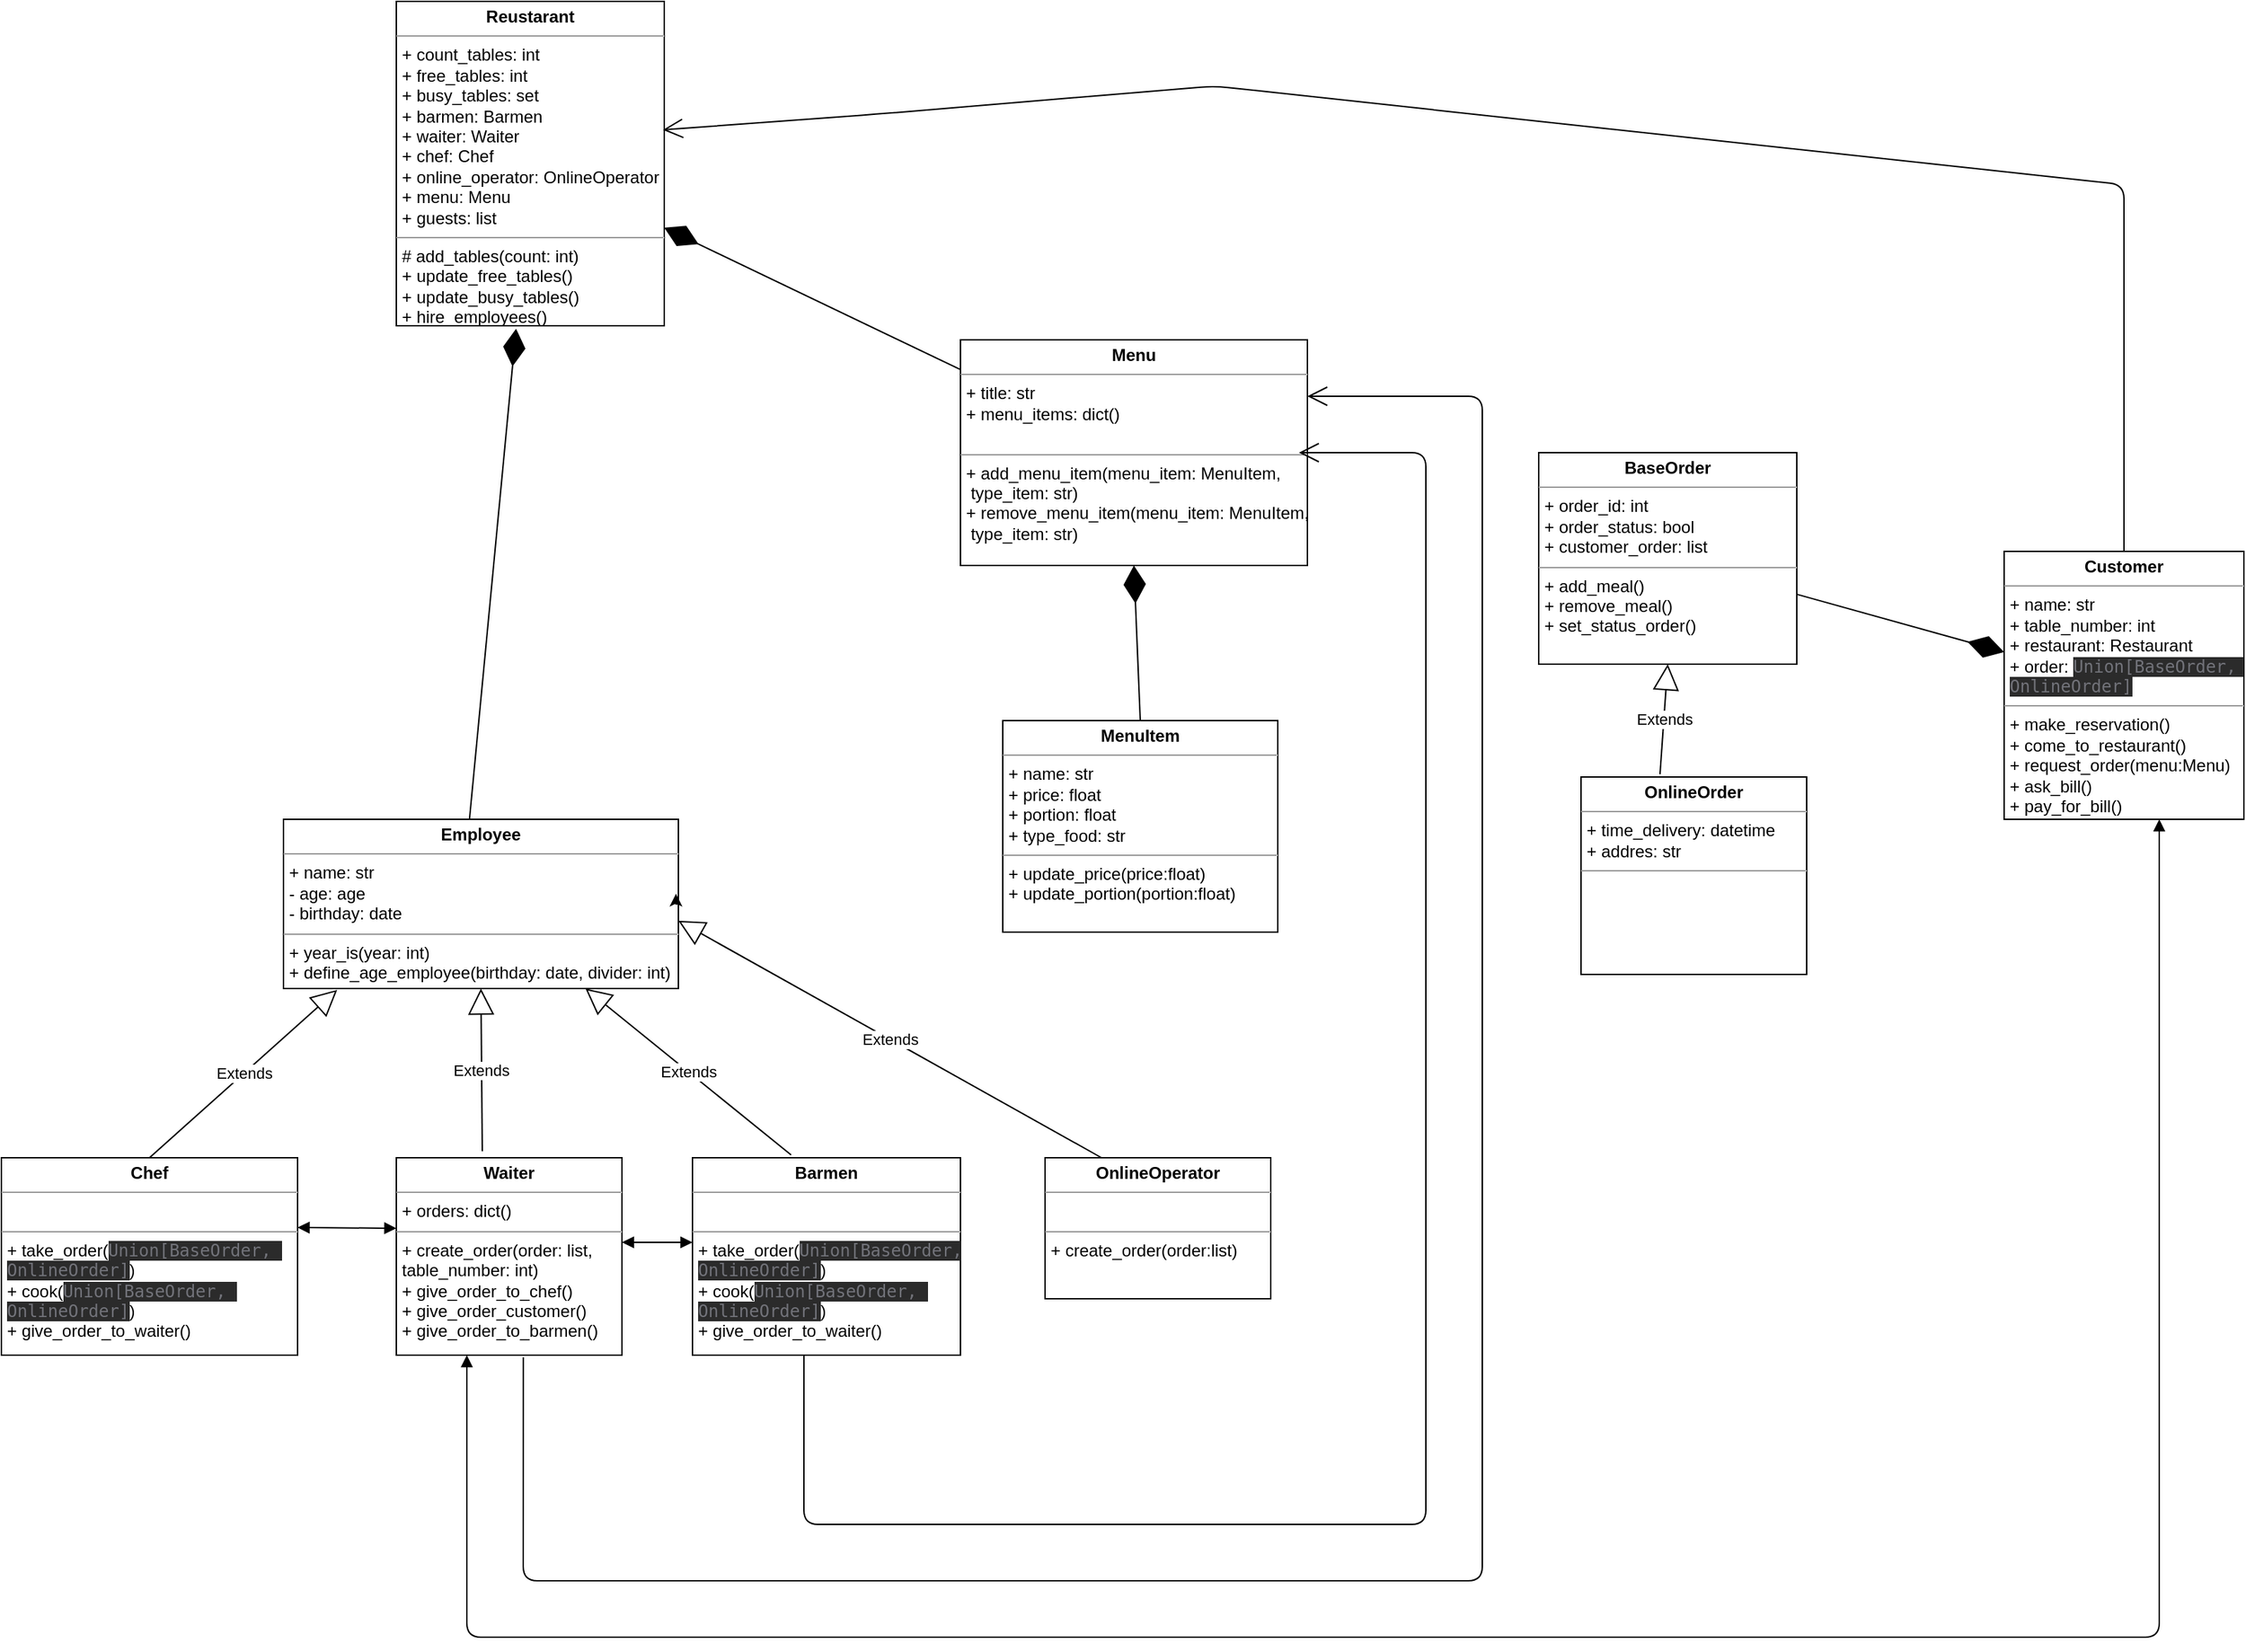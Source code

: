 <mxfile version="14.7.4" type="embed"><diagram id="23iRSUPoRavnBvh4doch" name="Page-1"><mxGraphModel dx="1533" dy="1510" grid="1" gridSize="10" guides="1" tooltips="1" connect="1" arrows="1" fold="1" page="1" pageScale="1" pageWidth="827" pageHeight="1169" math="0" shadow="0"><root><mxCell id="0"/><mxCell id="1" parent="0"/><mxCell id="2" value="&lt;p style=&quot;margin: 0px ; margin-top: 4px ; text-align: center&quot;&gt;&lt;b&gt;Reustarant&lt;/b&gt;&lt;/p&gt;&lt;hr size=&quot;1&quot;&gt;&lt;p style=&quot;margin: 0px ; margin-left: 4px&quot;&gt;+ count_tables: int&lt;/p&gt;&lt;p style=&quot;margin: 0px ; margin-left: 4px&quot;&gt;+ free_tables: int&lt;/p&gt;&lt;p style=&quot;margin: 0px ; margin-left: 4px&quot;&gt;+ busy_tables: set&lt;/p&gt;&lt;p style=&quot;margin: 0px ; margin-left: 4px&quot;&gt;+ barmen: Barmen&lt;/p&gt;&lt;p style=&quot;margin: 0px ; margin-left: 4px&quot;&gt;+ waiter: Waiter&lt;/p&gt;&lt;p style=&quot;margin: 0px ; margin-left: 4px&quot;&gt;+ chef: Chef&lt;/p&gt;&lt;p style=&quot;margin: 0px ; margin-left: 4px&quot;&gt;+ online_operator: OnlineOperator&lt;/p&gt;&lt;p style=&quot;margin: 0px ; margin-left: 4px&quot;&gt;+ menu: Menu&lt;/p&gt;&lt;p style=&quot;margin: 0px ; margin-left: 4px&quot;&gt;+ guests: list&lt;/p&gt;&lt;hr size=&quot;1&quot;&gt;&lt;p style=&quot;margin: 0px ; margin-left: 4px&quot;&gt;# add_tables(count: int)&lt;/p&gt;&lt;p style=&quot;margin: 0px ; margin-left: 4px&quot;&gt;+ update_free_tables()&lt;/p&gt;&lt;p style=&quot;margin: 0px ; margin-left: 4px&quot;&gt;+ update_busy_tables()&lt;/p&gt;&lt;p style=&quot;margin: 0px ; margin-left: 4px&quot;&gt;+ hire_employees()&lt;/p&gt;" style="verticalAlign=top;align=left;overflow=fill;fontSize=12;fontFamily=Helvetica;html=1;" parent="1" vertex="1"><mxGeometry x="150" y="-680" width="190" height="230" as="geometry"/></mxCell><mxCell id="11" value="&lt;p style=&quot;margin: 0px ; margin-top: 4px ; text-align: center&quot;&gt;&lt;b&gt;Employee&lt;/b&gt;&lt;/p&gt;&lt;hr size=&quot;1&quot;&gt;&lt;p style=&quot;margin: 0px ; margin-left: 4px&quot;&gt;+ name: str&lt;/p&gt;&lt;p style=&quot;margin: 0px ; margin-left: 4px&quot;&gt;- age: age&lt;/p&gt;&lt;p style=&quot;margin: 0px ; margin-left: 4px&quot;&gt;- birthday: date&lt;/p&gt;&lt;hr size=&quot;1&quot;&gt;&lt;p style=&quot;margin: 0px ; margin-left: 4px&quot;&gt;+ year_is(year: int)&lt;/p&gt;&lt;p style=&quot;margin: 0px ; margin-left: 4px&quot;&gt;+ define_age_employee(birthday: date, divider: int)&lt;/p&gt;" style="verticalAlign=top;align=left;overflow=fill;fontSize=12;fontFamily=Helvetica;html=1;" parent="1" vertex="1"><mxGeometry x="70" y="-100" width="280" height="120" as="geometry"/></mxCell><mxCell id="12" value="&lt;p style=&quot;margin: 0px ; margin-top: 4px ; text-align: center&quot;&gt;&lt;b&gt;Chef&lt;/b&gt;&lt;/p&gt;&lt;hr size=&quot;1&quot;&gt;&lt;p style=&quot;margin: 0px ; margin-left: 4px&quot;&gt;&lt;br&gt;&lt;/p&gt;&lt;hr size=&quot;1&quot;&gt;&lt;p style=&quot;margin: 0px ; margin-left: 4px&quot;&gt;+ take_order(&lt;span style=&quot;color: rgb(114 , 115 , 122) ; background-color: rgb(43 , 43 , 43) ; font-family: &amp;#34;jetbrains mono&amp;#34; , monospace&quot;&gt;Union[BaseOrder,&amp;nbsp;&lt;/span&gt;&lt;/p&gt;&lt;p style=&quot;margin: 0px ; margin-left: 4px&quot;&gt;&lt;span style=&quot;color: rgb(114 , 115 , 122) ; background-color: rgb(43 , 43 , 43) ; font-family: &amp;#34;jetbrains mono&amp;#34; , monospace&quot;&gt;OnlineOrder]&lt;/span&gt;&lt;span&gt;)&lt;/span&gt;&lt;/p&gt;&lt;p style=&quot;margin: 0px ; margin-left: 4px&quot;&gt;+ cook(&lt;span style=&quot;color: rgb(114 , 115 , 122) ; background-color: rgb(43 , 43 , 43) ; font-family: &amp;#34;jetbrains mono&amp;#34; , monospace&quot;&gt;Union[BaseOrder,&amp;nbsp;&lt;/span&gt;&lt;/p&gt;&lt;p style=&quot;margin: 0px ; margin-left: 4px&quot;&gt;&lt;span style=&quot;color: rgb(114 , 115 , 122) ; background-color: rgb(43 , 43 , 43) ; font-family: &amp;#34;jetbrains mono&amp;#34; , monospace&quot;&gt;OnlineOrder]&lt;/span&gt;&lt;span&gt;)&lt;/span&gt;&lt;/p&gt;&lt;p style=&quot;margin: 0px ; margin-left: 4px&quot;&gt;&lt;span&gt;+ give_order_to_waiter()&lt;/span&gt;&lt;/p&gt;" style="verticalAlign=top;align=left;overflow=fill;fontSize=12;fontFamily=Helvetica;html=1;" parent="1" vertex="1"><mxGeometry x="-130" y="140" width="210" height="140" as="geometry"/></mxCell><mxCell id="13" value="&lt;p style=&quot;margin: 0px ; margin-top: 4px ; text-align: center&quot;&gt;&lt;b&gt;Waiter&lt;/b&gt;&lt;/p&gt;&lt;hr size=&quot;1&quot;&gt;&lt;p style=&quot;margin: 0px ; margin-left: 4px&quot;&gt;+ orders: dict()&lt;/p&gt;&lt;hr size=&quot;1&quot;&gt;&lt;p style=&quot;margin: 0px ; margin-left: 4px&quot;&gt;+ create_order(order: list,&lt;/p&gt;&lt;p style=&quot;margin: 0px ; margin-left: 4px&quot;&gt;table_number: int)&lt;/p&gt;&lt;p style=&quot;margin: 0px ; margin-left: 4px&quot;&gt;+ give_order_to_chef()&lt;/p&gt;&lt;p style=&quot;margin: 0px ; margin-left: 4px&quot;&gt;+ give_order_customer()&lt;/p&gt;&lt;p style=&quot;margin: 0px ; margin-left: 4px&quot;&gt;+ give_order_to_barmen()&lt;/p&gt;&lt;p style=&quot;margin: 0px ; margin-left: 4px&quot;&gt;&lt;br&gt;&lt;/p&gt;" style="verticalAlign=top;align=left;overflow=fill;fontSize=12;fontFamily=Helvetica;html=1;" parent="1" vertex="1"><mxGeometry x="150" y="140" width="160" height="140" as="geometry"/></mxCell><mxCell id="14" style="edgeStyle=orthogonalEdgeStyle;rounded=0;orthogonalLoop=1;jettySize=auto;html=1;exitX=1;exitY=0.5;exitDx=0;exitDy=0;entryX=0.994;entryY=0.44;entryDx=0;entryDy=0;entryPerimeter=0;" parent="1" source="11" target="11" edge="1"><mxGeometry relative="1" as="geometry"/></mxCell><mxCell id="15" value="&lt;p style=&quot;margin: 0px ; margin-top: 4px ; text-align: center&quot;&gt;&lt;b&gt;Barmen&lt;/b&gt;&lt;/p&gt;&lt;hr size=&quot;1&quot;&gt;&lt;p style=&quot;margin: 0px ; margin-left: 4px&quot;&gt;&lt;br&gt;&lt;/p&gt;&lt;hr size=&quot;1&quot;&gt;&lt;p style=&quot;margin: 0px 0px 0px 4px&quot;&gt;+ take_order(&lt;span style=&quot;color: rgb(114 , 115 , 122) ; background-color: rgb(43 , 43 , 43) ; font-family: &amp;#34;jetbrains mono&amp;#34; , monospace&quot;&gt;Union[BaseOrder,&amp;nbsp;&lt;/span&gt;&lt;/p&gt;&lt;p style=&quot;margin: 0px 0px 0px 4px&quot;&gt;&lt;span style=&quot;color: rgb(114 , 115 , 122) ; background-color: rgb(43 , 43 , 43) ; font-family: &amp;#34;jetbrains mono&amp;#34; , monospace&quot;&gt;OnlineOrder]&lt;/span&gt;)&lt;/p&gt;&lt;p style=&quot;margin: 0px 0px 0px 4px&quot;&gt;+ cook(&lt;span style=&quot;color: rgb(114 , 115 , 122) ; background-color: rgb(43 , 43 , 43) ; font-family: &amp;#34;jetbrains mono&amp;#34; , monospace&quot;&gt;Union[BaseOrder,&amp;nbsp;&lt;/span&gt;&lt;/p&gt;&lt;p style=&quot;margin: 0px 0px 0px 4px&quot;&gt;&lt;span style=&quot;color: rgb(114 , 115 , 122) ; background-color: rgb(43 , 43 , 43) ; font-family: &amp;#34;jetbrains mono&amp;#34; , monospace&quot;&gt;OnlineOrder]&lt;/span&gt;)&lt;/p&gt;&lt;p style=&quot;margin: 0px 0px 0px 4px&quot;&gt;+ give_order_to_waiter()&lt;/p&gt;" style="verticalAlign=top;align=left;overflow=fill;fontSize=12;fontFamily=Helvetica;html=1;" parent="1" vertex="1"><mxGeometry x="360" y="140" width="190" height="140" as="geometry"/></mxCell><mxCell id="17" value="&lt;p style=&quot;margin: 0px ; margin-top: 4px ; text-align: center&quot;&gt;&lt;b&gt;BaseOrder&lt;/b&gt;&lt;/p&gt;&lt;hr size=&quot;1&quot;&gt;&lt;p style=&quot;margin: 0px ; margin-left: 4px&quot;&gt;+ order_id: int&lt;/p&gt;&lt;p style=&quot;margin: 0px ; margin-left: 4px&quot;&gt;+ order_status: bool&lt;/p&gt;&lt;p style=&quot;margin: 0px ; margin-left: 4px&quot;&gt;+ customer_order: list&lt;/p&gt;&lt;hr size=&quot;1&quot;&gt;&lt;p style=&quot;margin: 0px ; margin-left: 4px&quot;&gt;+ add_meal()&lt;/p&gt;&lt;p style=&quot;margin: 0px ; margin-left: 4px&quot;&gt;+ remove_meal()&lt;/p&gt;&lt;p style=&quot;margin: 0px ; margin-left: 4px&quot;&gt;+ set_status_order()&lt;/p&gt;&lt;p style=&quot;margin: 0px ; margin-left: 4px&quot;&gt;&lt;br&gt;&lt;/p&gt;" style="verticalAlign=top;align=left;overflow=fill;fontSize=12;fontFamily=Helvetica;html=1;" parent="1" vertex="1"><mxGeometry x="960" y="-360" width="183" height="150" as="geometry"/></mxCell><mxCell id="18" value="&lt;p style=&quot;margin: 0px ; margin-top: 4px ; text-align: center&quot;&gt;&lt;b&gt;OnlineOrder&lt;/b&gt;&lt;/p&gt;&lt;hr size=&quot;1&quot;&gt;&lt;p style=&quot;margin: 0px ; margin-left: 4px&quot;&gt;+ time_delivery: datetime&lt;/p&gt;&lt;p style=&quot;margin: 0px ; margin-left: 4px&quot;&gt;+ addres: str&lt;/p&gt;&lt;hr size=&quot;1&quot;&gt;&lt;p style=&quot;margin: 0px ; margin-left: 4px&quot;&gt;&lt;br&gt;&lt;/p&gt;" style="verticalAlign=top;align=left;overflow=fill;fontSize=12;fontFamily=Helvetica;html=1;" parent="1" vertex="1"><mxGeometry x="990" y="-130" width="160" height="140" as="geometry"/></mxCell><mxCell id="20" value="&lt;p style=&quot;margin: 0px ; margin-top: 4px ; text-align: center&quot;&gt;&lt;b&gt;OnlineOperator&lt;/b&gt;&lt;/p&gt;&lt;hr size=&quot;1&quot;&gt;&lt;p style=&quot;margin: 0px ; margin-left: 4px&quot;&gt;&lt;br&gt;&lt;/p&gt;&lt;hr size=&quot;1&quot;&gt;&lt;p style=&quot;margin: 0px ; margin-left: 4px&quot;&gt;+ create_order(order:list)&lt;/p&gt;" style="verticalAlign=top;align=left;overflow=fill;fontSize=12;fontFamily=Helvetica;html=1;" parent="1" vertex="1"><mxGeometry x="610" y="140" width="160" height="100" as="geometry"/></mxCell><mxCell id="21" value="&lt;p style=&quot;margin: 0px ; margin-top: 4px ; text-align: center&quot;&gt;&lt;b&gt;Menu&lt;/b&gt;&lt;/p&gt;&lt;hr size=&quot;1&quot;&gt;&lt;p style=&quot;margin: 0px ; margin-left: 4px&quot;&gt;+ title: str&lt;/p&gt;&lt;p style=&quot;margin: 0px ; margin-left: 4px&quot;&gt;+ menu_items: dict()&lt;/p&gt;&lt;p style=&quot;margin: 0px ; margin-left: 4px&quot;&gt;&lt;br&gt;&lt;/p&gt;&lt;hr size=&quot;1&quot;&gt;&lt;p style=&quot;margin: 0px ; margin-left: 4px&quot;&gt;+ add_menu_item(menu_item: MenuItem,&lt;/p&gt;&lt;p style=&quot;margin: 0px ; margin-left: 4px&quot;&gt;&amp;nbsp;type_item: str)&lt;/p&gt;&lt;p style=&quot;margin: 0px ; margin-left: 4px&quot;&gt;+ remove_menu_item(&lt;span&gt;menu_item: MenuItem,&lt;/span&gt;&lt;/p&gt;&lt;p style=&quot;margin: 0px ; margin-left: 4px&quot;&gt;&lt;span&gt;&amp;nbsp;type_item: str&lt;/span&gt;)&lt;/p&gt;" style="verticalAlign=top;align=left;overflow=fill;fontSize=12;fontFamily=Helvetica;html=1;" parent="1" vertex="1"><mxGeometry x="550" y="-440" width="246" height="160" as="geometry"/></mxCell><mxCell id="22" value="&lt;p style=&quot;margin: 0px ; margin-top: 4px ; text-align: center&quot;&gt;&lt;b&gt;MenuItem&lt;/b&gt;&lt;/p&gt;&lt;hr size=&quot;1&quot;&gt;&lt;p style=&quot;margin: 0px ; margin-left: 4px&quot;&gt;+ name: str&lt;/p&gt;&lt;p style=&quot;margin: 0px ; margin-left: 4px&quot;&gt;+ price: float&lt;/p&gt;&lt;p style=&quot;margin: 0px ; margin-left: 4px&quot;&gt;+ portion: float&lt;/p&gt;&lt;p style=&quot;margin: 0px ; margin-left: 4px&quot;&gt;+ type_food: str&lt;/p&gt;&lt;hr size=&quot;1&quot;&gt;&lt;p style=&quot;margin: 0px ; margin-left: 4px&quot;&gt;&lt;span&gt;+ update_price(price:float)&lt;/span&gt;&lt;br&gt;&lt;/p&gt;&lt;p style=&quot;margin: 0px ; margin-left: 4px&quot;&gt;+ update_portion(portion:float)&lt;/p&gt;" style="verticalAlign=top;align=left;overflow=fill;fontSize=12;fontFamily=Helvetica;html=1;" parent="1" vertex="1"><mxGeometry x="580" y="-170" width="195" height="150" as="geometry"/></mxCell><mxCell id="23" value="&lt;p style=&quot;margin: 0px ; margin-top: 4px ; text-align: center&quot;&gt;&lt;b&gt;Customer&lt;/b&gt;&lt;/p&gt;&lt;hr size=&quot;1&quot;&gt;&lt;p style=&quot;margin: 0px ; margin-left: 4px&quot;&gt;+ name: str&lt;/p&gt;&lt;p style=&quot;margin: 0px ; margin-left: 4px&quot;&gt;+ table_number: int&lt;/p&gt;&lt;p style=&quot;margin: 0px ; margin-left: 4px&quot;&gt;+ restaurant: Restaurant&lt;/p&gt;&lt;p style=&quot;margin: 0px ; margin-left: 4px&quot;&gt;+ order:&amp;nbsp;&lt;span style=&quot;background-color: rgb(43 , 43 , 43) ; color: rgb(114 , 115 , 122) ; font-family: &amp;#34;jetbrains mono&amp;#34; , monospace&quot;&gt;Union[BaseOrder,&amp;nbsp;&lt;/span&gt;&lt;/p&gt;&lt;p style=&quot;margin: 0px 0px 0px 4px&quot;&gt;&lt;span style=&quot;color: rgb(114 , 115 , 122) ; background-color: rgb(43 , 43 , 43) ; font-family: &amp;#34;jetbrains mono&amp;#34; , monospace&quot;&gt;OnlineOrder]&lt;/span&gt;&lt;/p&gt;&lt;hr size=&quot;1&quot;&gt;&lt;p style=&quot;margin: 0px ; margin-left: 4px&quot;&gt;+ make_reservation()&lt;/p&gt;&lt;p style=&quot;margin: 0px ; margin-left: 4px&quot;&gt;+ come_to_restaurant()&lt;/p&gt;&lt;p style=&quot;margin: 0px ; margin-left: 4px&quot;&gt;+ request_order(menu:Menu)&lt;/p&gt;&lt;p style=&quot;margin: 0px ; margin-left: 4px&quot;&gt;+ ask_bill()&lt;/p&gt;&lt;p style=&quot;margin: 0px ; margin-left: 4px&quot;&gt;+ pay_for_bill()&lt;/p&gt;" style="verticalAlign=top;align=left;overflow=fill;fontSize=12;fontFamily=Helvetica;html=1;" parent="1" vertex="1"><mxGeometry x="1290" y="-290" width="170" height="190" as="geometry"/></mxCell><mxCell id="27" value="Extends" style="endArrow=block;endSize=16;endFill=0;html=1;entryX=0.136;entryY=1.008;entryDx=0;entryDy=0;entryPerimeter=0;exitX=0.5;exitY=0;exitDx=0;exitDy=0;" parent="1" source="12" target="11" edge="1"><mxGeometry width="160" relative="1" as="geometry"><mxPoint x="120" y="150" as="sourcePoint"/><mxPoint x="210" y="100" as="targetPoint"/></mxGeometry></mxCell><mxCell id="29" value="Extends" style="endArrow=block;endSize=16;endFill=0;html=1;exitX=0.381;exitY=-0.033;exitDx=0;exitDy=0;exitPerimeter=0;entryX=0.5;entryY=1;entryDx=0;entryDy=0;" parent="1" source="13" target="11" edge="1"><mxGeometry width="160" relative="1" as="geometry"><mxPoint x="280" y="100" as="sourcePoint"/><mxPoint x="340" y="100" as="targetPoint"/></mxGeometry></mxCell><mxCell id="30" value="Extends" style="endArrow=block;endSize=16;endFill=0;html=1;exitX=0.368;exitY=-0.014;exitDx=0;exitDy=0;exitPerimeter=0;" parent="1" source="15" target="11" edge="1"><mxGeometry width="160" relative="1" as="geometry"><mxPoint x="320" y="30" as="sourcePoint"/><mxPoint x="280" y="23" as="targetPoint"/></mxGeometry></mxCell><mxCell id="31" value="Extends" style="endArrow=block;endSize=16;endFill=0;html=1;exitX=0.25;exitY=0;exitDx=0;exitDy=0;entryX=1;entryY=0.6;entryDx=0;entryDy=0;entryPerimeter=0;" parent="1" source="20" edge="1" target="11"><mxGeometry width="160" relative="1" as="geometry"><mxPoint x="480" y="40" as="sourcePoint"/><mxPoint x="420" y="12" as="targetPoint"/></mxGeometry></mxCell><mxCell id="34" value="Extends" style="endArrow=block;endSize=16;endFill=0;html=1;entryX=0.5;entryY=1;entryDx=0;entryDy=0;exitX=0.35;exitY=-0.014;exitDx=0;exitDy=0;exitPerimeter=0;" parent="1" source="18" target="17" edge="1"><mxGeometry width="160" relative="1" as="geometry"><mxPoint x="995" y="-130" as="sourcePoint"/><mxPoint x="328.5" y="630" as="targetPoint"/><Array as="points"/></mxGeometry></mxCell><mxCell id="46" value="" style="endArrow=diamondThin;endFill=1;endSize=24;html=1;exitX=0.471;exitY=0;exitDx=0;exitDy=0;exitPerimeter=0;entryX=0.447;entryY=1.009;entryDx=0;entryDy=0;entryPerimeter=0;" parent="1" source="11" target="2" edge="1"><mxGeometry width="160" relative="1" as="geometry"><mxPoint x="180" y="-210" as="sourcePoint"/><mxPoint x="340" y="-210" as="targetPoint"/></mxGeometry></mxCell><mxCell id="47" value="" style="endArrow=diamondThin;endFill=1;endSize=24;html=1;" parent="1" source="21" target="2" edge="1"><mxGeometry width="160" relative="1" as="geometry"><mxPoint x="180" y="320" as="sourcePoint"/><mxPoint x="340" y="320" as="targetPoint"/></mxGeometry></mxCell><mxCell id="49" value="" style="endArrow=diamondThin;endFill=1;endSize=24;html=1;" parent="1" source="17" target="23" edge="1"><mxGeometry width="160" relative="1" as="geometry"><mxPoint x="260" y="360" as="sourcePoint"/><mxPoint x="420" y="360" as="targetPoint"/></mxGeometry></mxCell><mxCell id="52" value="" style="endArrow=open;endFill=1;endSize=12;html=1;exitX=0.5;exitY=0;exitDx=0;exitDy=0;entryX=0.995;entryY=0.396;entryDx=0;entryDy=0;entryPerimeter=0;" parent="1" source="23" target="2" edge="1"><mxGeometry width="160" relative="1" as="geometry"><mxPoint x="90" y="350" as="sourcePoint"/><mxPoint x="250" y="350" as="targetPoint"/><Array as="points"><mxPoint x="1375" y="-550"/><mxPoint x="730" y="-620"/><mxPoint x="490" y="-600"/></Array></mxGeometry></mxCell><mxCell id="56" value="" style="endArrow=diamondThin;endFill=1;endSize=24;html=1;exitX=0.5;exitY=0;exitDx=0;exitDy=0;" edge="1" parent="1" source="22"><mxGeometry width="160" relative="1" as="geometry"><mxPoint x="670" y="-190" as="sourcePoint"/><mxPoint x="673" y="-280" as="targetPoint"/></mxGeometry></mxCell><mxCell id="57" value="" style="endArrow=open;endFill=1;endSize=12;html=1;exitX=0.416;exitY=1;exitDx=0;exitDy=0;exitPerimeter=0;" edge="1" parent="1" source="15"><mxGeometry width="160" relative="1" as="geometry"><mxPoint x="400" y="320" as="sourcePoint"/><mxPoint x="790" y="-360" as="targetPoint"/><Array as="points"><mxPoint x="439" y="400"/><mxPoint x="880" y="400"/><mxPoint x="880" y="-360"/></Array></mxGeometry></mxCell><mxCell id="59" value="" style="endArrow=open;endFill=1;endSize=12;html=1;exitX=0.563;exitY=1.011;exitDx=0;exitDy=0;exitPerimeter=0;entryX=1;entryY=0.25;entryDx=0;entryDy=0;" edge="1" parent="1" source="13" target="21"><mxGeometry width="160" relative="1" as="geometry"><mxPoint x="180" y="300" as="sourcePoint"/><mxPoint x="920" y="-480" as="targetPoint"/><Array as="points"><mxPoint x="240" y="440"/><mxPoint x="920" y="440"/><mxPoint x="920" y="-400"/></Array></mxGeometry></mxCell><mxCell id="60" value="" style="endArrow=block;startArrow=block;endFill=1;startFill=1;html=1;" edge="1" parent="1"><mxGeometry width="160" relative="1" as="geometry"><mxPoint x="80" y="189.5" as="sourcePoint"/><mxPoint x="150" y="190" as="targetPoint"/><Array as="points"><mxPoint x="80" y="189.5"/></Array></mxGeometry></mxCell><mxCell id="61" value="" style="endArrow=block;startArrow=block;endFill=1;startFill=1;html=1;" edge="1" parent="1"><mxGeometry width="160" relative="1" as="geometry"><mxPoint x="200" y="280" as="sourcePoint"/><mxPoint x="1400" y="-100" as="targetPoint"/><Array as="points"><mxPoint x="200" y="480"/><mxPoint x="1400" y="480"/></Array></mxGeometry></mxCell><mxCell id="62" value="" style="endArrow=block;startArrow=block;endFill=1;startFill=1;html=1;" edge="1" parent="1"><mxGeometry width="160" relative="1" as="geometry"><mxPoint x="310" y="200" as="sourcePoint"/><mxPoint x="360" y="200" as="targetPoint"/></mxGeometry></mxCell></root></mxGraphModel></diagram></mxfile>